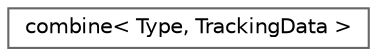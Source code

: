 digraph "Graphical Class Hierarchy"
{
 // LATEX_PDF_SIZE
  bgcolor="transparent";
  edge [fontname=Helvetica,fontsize=10,labelfontname=Helvetica,labelfontsize=10];
  node [fontname=Helvetica,fontsize=10,shape=box,height=0.2,width=0.4];
  rankdir="LR";
  Node0 [id="Node000000",label="combine\< Type, TrackingData \>",height=0.2,width=0.4,color="grey40", fillcolor="white", style="filled",URL="$classFoam_1_1combine.html",tooltip=" "];
}
